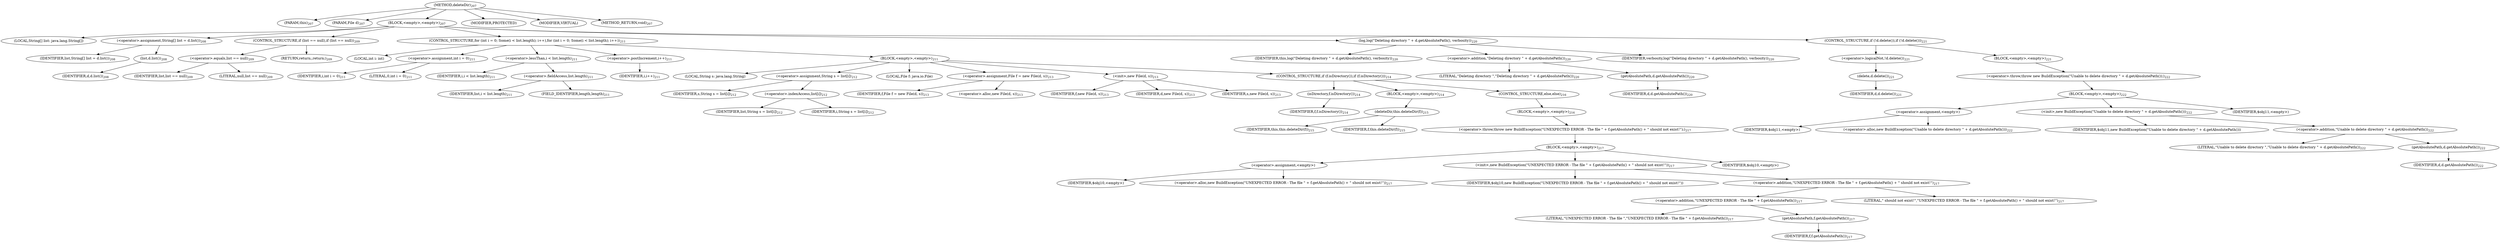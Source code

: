 digraph "deleteDir" {  
"417" [label = <(METHOD,deleteDir)<SUB>207</SUB>> ]
"33" [label = <(PARAM,this)<SUB>207</SUB>> ]
"418" [label = <(PARAM,File d)<SUB>207</SUB>> ]
"419" [label = <(BLOCK,&lt;empty&gt;,&lt;empty&gt;)<SUB>207</SUB>> ]
"420" [label = <(LOCAL,String[] list: java.lang.String[])> ]
"421" [label = <(&lt;operator&gt;.assignment,String[] list = d.list())<SUB>208</SUB>> ]
"422" [label = <(IDENTIFIER,list,String[] list = d.list())<SUB>208</SUB>> ]
"423" [label = <(list,d.list())<SUB>208</SUB>> ]
"424" [label = <(IDENTIFIER,d,d.list())<SUB>208</SUB>> ]
"425" [label = <(CONTROL_STRUCTURE,if (list == null),if (list == null))<SUB>209</SUB>> ]
"426" [label = <(&lt;operator&gt;.equals,list == null)<SUB>209</SUB>> ]
"427" [label = <(IDENTIFIER,list,list == null)<SUB>209</SUB>> ]
"428" [label = <(LITERAL,null,list == null)<SUB>209</SUB>> ]
"429" [label = <(RETURN,return;,return;)<SUB>209</SUB>> ]
"430" [label = <(CONTROL_STRUCTURE,for (int i = 0; Some(i &lt; list.length); i++),for (int i = 0; Some(i &lt; list.length); i++))<SUB>211</SUB>> ]
"431" [label = <(LOCAL,int i: int)> ]
"432" [label = <(&lt;operator&gt;.assignment,int i = 0)<SUB>211</SUB>> ]
"433" [label = <(IDENTIFIER,i,int i = 0)<SUB>211</SUB>> ]
"434" [label = <(LITERAL,0,int i = 0)<SUB>211</SUB>> ]
"435" [label = <(&lt;operator&gt;.lessThan,i &lt; list.length)<SUB>211</SUB>> ]
"436" [label = <(IDENTIFIER,i,i &lt; list.length)<SUB>211</SUB>> ]
"437" [label = <(&lt;operator&gt;.fieldAccess,list.length)<SUB>211</SUB>> ]
"438" [label = <(IDENTIFIER,list,i &lt; list.length)<SUB>211</SUB>> ]
"439" [label = <(FIELD_IDENTIFIER,length,length)<SUB>211</SUB>> ]
"440" [label = <(&lt;operator&gt;.postIncrement,i++)<SUB>211</SUB>> ]
"441" [label = <(IDENTIFIER,i,i++)<SUB>211</SUB>> ]
"442" [label = <(BLOCK,&lt;empty&gt;,&lt;empty&gt;)<SUB>211</SUB>> ]
"443" [label = <(LOCAL,String s: java.lang.String)> ]
"444" [label = <(&lt;operator&gt;.assignment,String s = list[i])<SUB>212</SUB>> ]
"445" [label = <(IDENTIFIER,s,String s = list[i])<SUB>212</SUB>> ]
"446" [label = <(&lt;operator&gt;.indexAccess,list[i])<SUB>212</SUB>> ]
"447" [label = <(IDENTIFIER,list,String s = list[i])<SUB>212</SUB>> ]
"448" [label = <(IDENTIFIER,i,String s = list[i])<SUB>212</SUB>> ]
"31" [label = <(LOCAL,File f: java.io.File)> ]
"449" [label = <(&lt;operator&gt;.assignment,File f = new File(d, s))<SUB>213</SUB>> ]
"450" [label = <(IDENTIFIER,f,File f = new File(d, s))<SUB>213</SUB>> ]
"451" [label = <(&lt;operator&gt;.alloc,new File(d, s))<SUB>213</SUB>> ]
"452" [label = <(&lt;init&gt;,new File(d, s))<SUB>213</SUB>> ]
"30" [label = <(IDENTIFIER,f,new File(d, s))<SUB>213</SUB>> ]
"453" [label = <(IDENTIFIER,d,new File(d, s))<SUB>213</SUB>> ]
"454" [label = <(IDENTIFIER,s,new File(d, s))<SUB>213</SUB>> ]
"455" [label = <(CONTROL_STRUCTURE,if (f.isDirectory()),if (f.isDirectory()))<SUB>214</SUB>> ]
"456" [label = <(isDirectory,f.isDirectory())<SUB>214</SUB>> ]
"457" [label = <(IDENTIFIER,f,f.isDirectory())<SUB>214</SUB>> ]
"458" [label = <(BLOCK,&lt;empty&gt;,&lt;empty&gt;)<SUB>214</SUB>> ]
"459" [label = <(deleteDir,this.deleteDir(f))<SUB>215</SUB>> ]
"32" [label = <(IDENTIFIER,this,this.deleteDir(f))<SUB>215</SUB>> ]
"460" [label = <(IDENTIFIER,f,this.deleteDir(f))<SUB>215</SUB>> ]
"461" [label = <(CONTROL_STRUCTURE,else,else)<SUB>216</SUB>> ]
"462" [label = <(BLOCK,&lt;empty&gt;,&lt;empty&gt;)<SUB>216</SUB>> ]
"463" [label = <(&lt;operator&gt;.throw,throw new BuildException(&quot;UNEXPECTED ERROR - The file &quot; + f.getAbsolutePath() + &quot; should not exist!&quot;);)<SUB>217</SUB>> ]
"464" [label = <(BLOCK,&lt;empty&gt;,&lt;empty&gt;)<SUB>217</SUB>> ]
"465" [label = <(&lt;operator&gt;.assignment,&lt;empty&gt;)> ]
"466" [label = <(IDENTIFIER,$obj10,&lt;empty&gt;)> ]
"467" [label = <(&lt;operator&gt;.alloc,new BuildException(&quot;UNEXPECTED ERROR - The file &quot; + f.getAbsolutePath() + &quot; should not exist!&quot;))<SUB>217</SUB>> ]
"468" [label = <(&lt;init&gt;,new BuildException(&quot;UNEXPECTED ERROR - The file &quot; + f.getAbsolutePath() + &quot; should not exist!&quot;))<SUB>217</SUB>> ]
"469" [label = <(IDENTIFIER,$obj10,new BuildException(&quot;UNEXPECTED ERROR - The file &quot; + f.getAbsolutePath() + &quot; should not exist!&quot;))> ]
"470" [label = <(&lt;operator&gt;.addition,&quot;UNEXPECTED ERROR - The file &quot; + f.getAbsolutePath() + &quot; should not exist!&quot;)<SUB>217</SUB>> ]
"471" [label = <(&lt;operator&gt;.addition,&quot;UNEXPECTED ERROR - The file &quot; + f.getAbsolutePath())<SUB>217</SUB>> ]
"472" [label = <(LITERAL,&quot;UNEXPECTED ERROR - The file &quot;,&quot;UNEXPECTED ERROR - The file &quot; + f.getAbsolutePath())<SUB>217</SUB>> ]
"473" [label = <(getAbsolutePath,f.getAbsolutePath())<SUB>217</SUB>> ]
"474" [label = <(IDENTIFIER,f,f.getAbsolutePath())<SUB>217</SUB>> ]
"475" [label = <(LITERAL,&quot; should not exist!&quot;,&quot;UNEXPECTED ERROR - The file &quot; + f.getAbsolutePath() + &quot; should not exist!&quot;)<SUB>217</SUB>> ]
"476" [label = <(IDENTIFIER,$obj10,&lt;empty&gt;)> ]
"477" [label = <(log,log(&quot;Deleting directory &quot; + d.getAbsolutePath(), verbosity))<SUB>220</SUB>> ]
"34" [label = <(IDENTIFIER,this,log(&quot;Deleting directory &quot; + d.getAbsolutePath(), verbosity))<SUB>220</SUB>> ]
"478" [label = <(&lt;operator&gt;.addition,&quot;Deleting directory &quot; + d.getAbsolutePath())<SUB>220</SUB>> ]
"479" [label = <(LITERAL,&quot;Deleting directory &quot;,&quot;Deleting directory &quot; + d.getAbsolutePath())<SUB>220</SUB>> ]
"480" [label = <(getAbsolutePath,d.getAbsolutePath())<SUB>220</SUB>> ]
"481" [label = <(IDENTIFIER,d,d.getAbsolutePath())<SUB>220</SUB>> ]
"482" [label = <(IDENTIFIER,verbosity,log(&quot;Deleting directory &quot; + d.getAbsolutePath(), verbosity))<SUB>220</SUB>> ]
"483" [label = <(CONTROL_STRUCTURE,if (!d.delete()),if (!d.delete()))<SUB>221</SUB>> ]
"484" [label = <(&lt;operator&gt;.logicalNot,!d.delete())<SUB>221</SUB>> ]
"485" [label = <(delete,d.delete())<SUB>221</SUB>> ]
"486" [label = <(IDENTIFIER,d,d.delete())<SUB>221</SUB>> ]
"487" [label = <(BLOCK,&lt;empty&gt;,&lt;empty&gt;)<SUB>221</SUB>> ]
"488" [label = <(&lt;operator&gt;.throw,throw new BuildException(&quot;Unable to delete directory &quot; + d.getAbsolutePath());)<SUB>222</SUB>> ]
"489" [label = <(BLOCK,&lt;empty&gt;,&lt;empty&gt;)<SUB>222</SUB>> ]
"490" [label = <(&lt;operator&gt;.assignment,&lt;empty&gt;)> ]
"491" [label = <(IDENTIFIER,$obj11,&lt;empty&gt;)> ]
"492" [label = <(&lt;operator&gt;.alloc,new BuildException(&quot;Unable to delete directory &quot; + d.getAbsolutePath()))<SUB>222</SUB>> ]
"493" [label = <(&lt;init&gt;,new BuildException(&quot;Unable to delete directory &quot; + d.getAbsolutePath()))<SUB>222</SUB>> ]
"494" [label = <(IDENTIFIER,$obj11,new BuildException(&quot;Unable to delete directory &quot; + d.getAbsolutePath()))> ]
"495" [label = <(&lt;operator&gt;.addition,&quot;Unable to delete directory &quot; + d.getAbsolutePath())<SUB>222</SUB>> ]
"496" [label = <(LITERAL,&quot;Unable to delete directory &quot;,&quot;Unable to delete directory &quot; + d.getAbsolutePath())<SUB>222</SUB>> ]
"497" [label = <(getAbsolutePath,d.getAbsolutePath())<SUB>222</SUB>> ]
"498" [label = <(IDENTIFIER,d,d.getAbsolutePath())<SUB>222</SUB>> ]
"499" [label = <(IDENTIFIER,$obj11,&lt;empty&gt;)> ]
"500" [label = <(MODIFIER,PROTECTED)> ]
"501" [label = <(MODIFIER,VIRTUAL)> ]
"502" [label = <(METHOD_RETURN,void)<SUB>207</SUB>> ]
  "417" -> "33" 
  "417" -> "418" 
  "417" -> "419" 
  "417" -> "500" 
  "417" -> "501" 
  "417" -> "502" 
  "419" -> "420" 
  "419" -> "421" 
  "419" -> "425" 
  "419" -> "430" 
  "419" -> "477" 
  "419" -> "483" 
  "421" -> "422" 
  "421" -> "423" 
  "423" -> "424" 
  "425" -> "426" 
  "425" -> "429" 
  "426" -> "427" 
  "426" -> "428" 
  "430" -> "431" 
  "430" -> "432" 
  "430" -> "435" 
  "430" -> "440" 
  "430" -> "442" 
  "432" -> "433" 
  "432" -> "434" 
  "435" -> "436" 
  "435" -> "437" 
  "437" -> "438" 
  "437" -> "439" 
  "440" -> "441" 
  "442" -> "443" 
  "442" -> "444" 
  "442" -> "31" 
  "442" -> "449" 
  "442" -> "452" 
  "442" -> "455" 
  "444" -> "445" 
  "444" -> "446" 
  "446" -> "447" 
  "446" -> "448" 
  "449" -> "450" 
  "449" -> "451" 
  "452" -> "30" 
  "452" -> "453" 
  "452" -> "454" 
  "455" -> "456" 
  "455" -> "458" 
  "455" -> "461" 
  "456" -> "457" 
  "458" -> "459" 
  "459" -> "32" 
  "459" -> "460" 
  "461" -> "462" 
  "462" -> "463" 
  "463" -> "464" 
  "464" -> "465" 
  "464" -> "468" 
  "464" -> "476" 
  "465" -> "466" 
  "465" -> "467" 
  "468" -> "469" 
  "468" -> "470" 
  "470" -> "471" 
  "470" -> "475" 
  "471" -> "472" 
  "471" -> "473" 
  "473" -> "474" 
  "477" -> "34" 
  "477" -> "478" 
  "477" -> "482" 
  "478" -> "479" 
  "478" -> "480" 
  "480" -> "481" 
  "483" -> "484" 
  "483" -> "487" 
  "484" -> "485" 
  "485" -> "486" 
  "487" -> "488" 
  "488" -> "489" 
  "489" -> "490" 
  "489" -> "493" 
  "489" -> "499" 
  "490" -> "491" 
  "490" -> "492" 
  "493" -> "494" 
  "493" -> "495" 
  "495" -> "496" 
  "495" -> "497" 
  "497" -> "498" 
}
